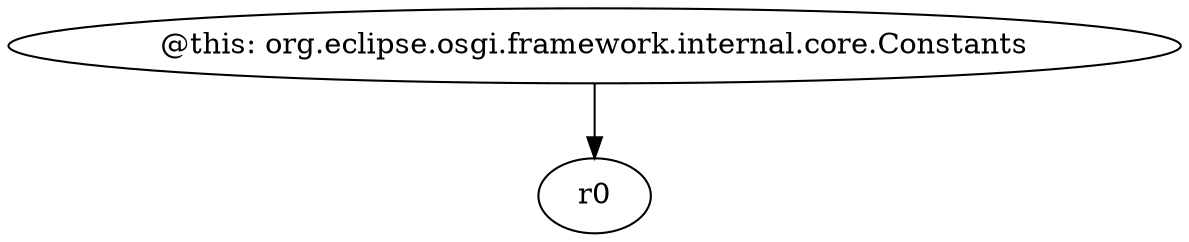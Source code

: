 digraph g {
0[label="@this: org.eclipse.osgi.framework.internal.core.Constants"]
1[label="r0"]
0->1[label=""]
}